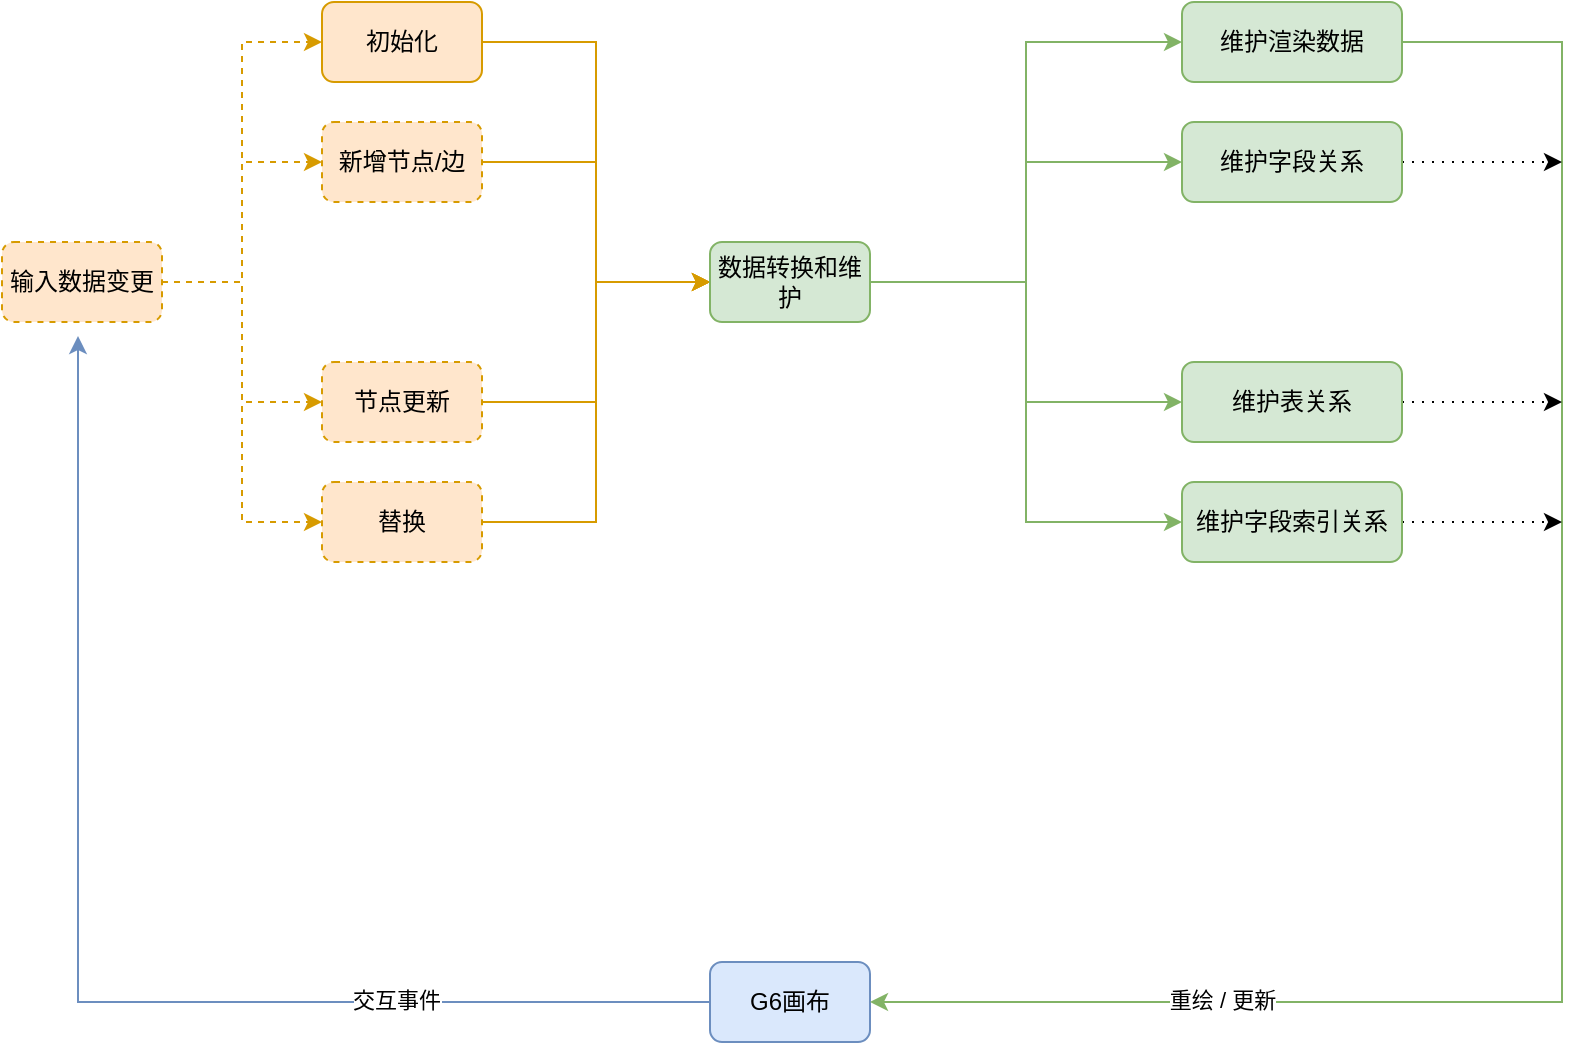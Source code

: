 <mxfile version="24.4.13" type="github">
  <diagram name="第 1 页" id="r4AeaVffeWF3K_019hg-">
    <mxGraphModel dx="1434" dy="1907" grid="1" gridSize="10" guides="1" tooltips="1" connect="1" arrows="1" fold="1" page="1" pageScale="1" pageWidth="827" pageHeight="1169" math="0" shadow="0">
      <root>
        <mxCell id="0" />
        <mxCell id="1" parent="0" />
        <mxCell id="vAUDM6-_s8wgQF7SBCtq-60" style="edgeStyle=orthogonalEdgeStyle;rounded=0;orthogonalLoop=1;jettySize=auto;html=1;exitX=1;exitY=0.5;exitDx=0;exitDy=0;entryX=0;entryY=0.5;entryDx=0;entryDy=0;dashed=1;fillColor=#ffe6cc;strokeColor=#d79b00;" edge="1" parent="1" source="vAUDM6-_s8wgQF7SBCtq-46" target="vAUDM6-_s8wgQF7SBCtq-47">
          <mxGeometry relative="1" as="geometry" />
        </mxCell>
        <mxCell id="vAUDM6-_s8wgQF7SBCtq-61" style="edgeStyle=orthogonalEdgeStyle;rounded=0;orthogonalLoop=1;jettySize=auto;html=1;exitX=1;exitY=0.5;exitDx=0;exitDy=0;entryX=0;entryY=0.5;entryDx=0;entryDy=0;dashed=1;fillColor=#ffe6cc;strokeColor=#d79b00;" edge="1" parent="1" source="vAUDM6-_s8wgQF7SBCtq-46" target="vAUDM6-_s8wgQF7SBCtq-48">
          <mxGeometry relative="1" as="geometry" />
        </mxCell>
        <mxCell id="vAUDM6-_s8wgQF7SBCtq-62" style="edgeStyle=orthogonalEdgeStyle;rounded=0;orthogonalLoop=1;jettySize=auto;html=1;exitX=1;exitY=0.5;exitDx=0;exitDy=0;entryX=0;entryY=0.5;entryDx=0;entryDy=0;dashed=1;fillColor=#ffe6cc;strokeColor=#d79b00;" edge="1" parent="1" source="vAUDM6-_s8wgQF7SBCtq-46" target="vAUDM6-_s8wgQF7SBCtq-49">
          <mxGeometry relative="1" as="geometry" />
        </mxCell>
        <mxCell id="vAUDM6-_s8wgQF7SBCtq-63" style="edgeStyle=orthogonalEdgeStyle;rounded=0;orthogonalLoop=1;jettySize=auto;html=1;exitX=1;exitY=0.5;exitDx=0;exitDy=0;entryX=0;entryY=0.5;entryDx=0;entryDy=0;dashed=1;fillColor=#ffe6cc;strokeColor=#d79b00;" edge="1" parent="1" source="vAUDM6-_s8wgQF7SBCtq-46" target="vAUDM6-_s8wgQF7SBCtq-50">
          <mxGeometry relative="1" as="geometry" />
        </mxCell>
        <mxCell id="vAUDM6-_s8wgQF7SBCtq-46" value="输入数据变更" style="rounded=1;whiteSpace=wrap;html=1;fillColor=#ffe6cc;strokeColor=#d79b00;shadow=0;dashed=1;" vertex="1" parent="1">
          <mxGeometry x="20" y="-1040" width="80" height="40" as="geometry" />
        </mxCell>
        <mxCell id="vAUDM6-_s8wgQF7SBCtq-64" style="edgeStyle=orthogonalEdgeStyle;rounded=0;orthogonalLoop=1;jettySize=auto;html=1;exitX=1;exitY=0.5;exitDx=0;exitDy=0;entryX=0;entryY=0.5;entryDx=0;entryDy=0;fillColor=#ffe6cc;strokeColor=#d79b00;" edge="1" parent="1" source="vAUDM6-_s8wgQF7SBCtq-47" target="vAUDM6-_s8wgQF7SBCtq-57">
          <mxGeometry relative="1" as="geometry" />
        </mxCell>
        <mxCell id="vAUDM6-_s8wgQF7SBCtq-47" value="初始化" style="rounded=1;whiteSpace=wrap;html=1;fillColor=#ffe6cc;strokeColor=#d79b00;shadow=0;gradientColor=none;" vertex="1" parent="1">
          <mxGeometry x="180" y="-1160" width="80" height="40" as="geometry" />
        </mxCell>
        <mxCell id="vAUDM6-_s8wgQF7SBCtq-65" style="edgeStyle=orthogonalEdgeStyle;rounded=0;orthogonalLoop=1;jettySize=auto;html=1;exitX=1;exitY=0.5;exitDx=0;exitDy=0;entryX=0;entryY=0.5;entryDx=0;entryDy=0;fillColor=#ffe6cc;strokeColor=#d79b00;" edge="1" parent="1" source="vAUDM6-_s8wgQF7SBCtq-48" target="vAUDM6-_s8wgQF7SBCtq-57">
          <mxGeometry relative="1" as="geometry" />
        </mxCell>
        <mxCell id="vAUDM6-_s8wgQF7SBCtq-48" value="新增节点/边" style="rounded=1;whiteSpace=wrap;html=1;fillColor=#ffe6cc;strokeColor=#d79b00;shadow=0;dashed=1;" vertex="1" parent="1">
          <mxGeometry x="180" y="-1100" width="80" height="40" as="geometry" />
        </mxCell>
        <mxCell id="vAUDM6-_s8wgQF7SBCtq-66" style="edgeStyle=orthogonalEdgeStyle;rounded=0;orthogonalLoop=1;jettySize=auto;html=1;exitX=1;exitY=0.5;exitDx=0;exitDy=0;entryX=0;entryY=0.5;entryDx=0;entryDy=0;fillColor=#ffe6cc;strokeColor=#d79b00;" edge="1" parent="1" source="vAUDM6-_s8wgQF7SBCtq-49" target="vAUDM6-_s8wgQF7SBCtq-57">
          <mxGeometry relative="1" as="geometry" />
        </mxCell>
        <mxCell id="vAUDM6-_s8wgQF7SBCtq-49" value="节点更新" style="rounded=1;whiteSpace=wrap;html=1;fillColor=#ffe6cc;strokeColor=#d79b00;shadow=0;dashed=1;" vertex="1" parent="1">
          <mxGeometry x="180" y="-980" width="80" height="40" as="geometry" />
        </mxCell>
        <mxCell id="vAUDM6-_s8wgQF7SBCtq-67" style="edgeStyle=orthogonalEdgeStyle;rounded=0;orthogonalLoop=1;jettySize=auto;html=1;exitX=1;exitY=0.5;exitDx=0;exitDy=0;entryX=0;entryY=0.5;entryDx=0;entryDy=0;fillColor=#ffe6cc;strokeColor=#d79b00;" edge="1" parent="1" source="vAUDM6-_s8wgQF7SBCtq-50" target="vAUDM6-_s8wgQF7SBCtq-57">
          <mxGeometry relative="1" as="geometry" />
        </mxCell>
        <mxCell id="vAUDM6-_s8wgQF7SBCtq-50" value="替换" style="rounded=1;whiteSpace=wrap;html=1;fillColor=#ffe6cc;strokeColor=#d79b00;shadow=0;dashed=1;" vertex="1" parent="1">
          <mxGeometry x="180" y="-920" width="80" height="40" as="geometry" />
        </mxCell>
        <mxCell id="vAUDM6-_s8wgQF7SBCtq-51" value="G6&lt;span style=&quot;background-color: initial;&quot;&gt;画布&lt;/span&gt;" style="rounded=1;whiteSpace=wrap;html=1;fillColor=#dae8fc;strokeColor=#6c8ebf;" vertex="1" parent="1">
          <mxGeometry x="374" y="-680" width="80" height="40" as="geometry" />
        </mxCell>
        <mxCell id="vAUDM6-_s8wgQF7SBCtq-83" style="edgeStyle=orthogonalEdgeStyle;rounded=0;orthogonalLoop=1;jettySize=auto;html=1;exitX=1;exitY=0.5;exitDx=0;exitDy=0;entryX=1;entryY=0.5;entryDx=0;entryDy=0;fillColor=#d5e8d4;strokeColor=#82b366;" edge="1" parent="1" source="vAUDM6-_s8wgQF7SBCtq-52" target="vAUDM6-_s8wgQF7SBCtq-51">
          <mxGeometry relative="1" as="geometry">
            <Array as="points">
              <mxPoint x="800" y="-1140" />
              <mxPoint x="800" y="-660" />
            </Array>
          </mxGeometry>
        </mxCell>
        <mxCell id="vAUDM6-_s8wgQF7SBCtq-84" value="重绘 / 更新" style="edgeLabel;html=1;align=center;verticalAlign=middle;resizable=0;points=[];" vertex="1" connectable="0" parent="vAUDM6-_s8wgQF7SBCtq-83">
          <mxGeometry x="0.612" y="-1" relative="1" as="geometry">
            <mxPoint as="offset" />
          </mxGeometry>
        </mxCell>
        <mxCell id="vAUDM6-_s8wgQF7SBCtq-52" value="维护渲染数据" style="rounded=1;whiteSpace=wrap;html=1;fillColor=#d5e8d4;strokeColor=#82b366;" vertex="1" parent="1">
          <mxGeometry x="610" y="-1160" width="110" height="40" as="geometry" />
        </mxCell>
        <mxCell id="vAUDM6-_s8wgQF7SBCtq-93" style="edgeStyle=orthogonalEdgeStyle;rounded=0;orthogonalLoop=1;jettySize=auto;html=1;exitX=1;exitY=0.5;exitDx=0;exitDy=0;dashed=1;dashPattern=1 4;" edge="1" parent="1" source="vAUDM6-_s8wgQF7SBCtq-53">
          <mxGeometry relative="1" as="geometry">
            <mxPoint x="800" y="-1080" as="targetPoint" />
          </mxGeometry>
        </mxCell>
        <mxCell id="vAUDM6-_s8wgQF7SBCtq-53" value="维护字段关系" style="rounded=1;whiteSpace=wrap;html=1;fillColor=#d5e8d4;strokeColor=#82b366;" vertex="1" parent="1">
          <mxGeometry x="610" y="-1100" width="110" height="40" as="geometry" />
        </mxCell>
        <mxCell id="vAUDM6-_s8wgQF7SBCtq-94" style="edgeStyle=orthogonalEdgeStyle;rounded=0;orthogonalLoop=1;jettySize=auto;html=1;exitX=1;exitY=0.5;exitDx=0;exitDy=0;dashed=1;dashPattern=1 4;" edge="1" parent="1" source="vAUDM6-_s8wgQF7SBCtq-54">
          <mxGeometry relative="1" as="geometry">
            <mxPoint x="800" y="-960" as="targetPoint" />
          </mxGeometry>
        </mxCell>
        <mxCell id="vAUDM6-_s8wgQF7SBCtq-54" value="维护表关系" style="rounded=1;whiteSpace=wrap;html=1;fillColor=#d5e8d4;strokeColor=#82b366;" vertex="1" parent="1">
          <mxGeometry x="610" y="-980" width="110" height="40" as="geometry" />
        </mxCell>
        <mxCell id="vAUDM6-_s8wgQF7SBCtq-95" style="edgeStyle=orthogonalEdgeStyle;rounded=0;orthogonalLoop=1;jettySize=auto;html=1;exitX=1;exitY=0.5;exitDx=0;exitDy=0;dashed=1;dashPattern=1 4;" edge="1" parent="1" source="vAUDM6-_s8wgQF7SBCtq-55">
          <mxGeometry relative="1" as="geometry">
            <mxPoint x="800" y="-900" as="targetPoint" />
          </mxGeometry>
        </mxCell>
        <mxCell id="vAUDM6-_s8wgQF7SBCtq-55" value="维护字段索引关系" style="rounded=1;whiteSpace=wrap;html=1;fillColor=#d5e8d4;strokeColor=#82b366;" vertex="1" parent="1">
          <mxGeometry x="610" y="-920" width="110" height="40" as="geometry" />
        </mxCell>
        <mxCell id="vAUDM6-_s8wgQF7SBCtq-68" style="edgeStyle=orthogonalEdgeStyle;rounded=0;orthogonalLoop=1;jettySize=auto;html=1;exitX=1;exitY=0.5;exitDx=0;exitDy=0;entryX=0;entryY=0.5;entryDx=0;entryDy=0;fillColor=#d5e8d4;strokeColor=#82b366;" edge="1" parent="1" source="vAUDM6-_s8wgQF7SBCtq-57" target="vAUDM6-_s8wgQF7SBCtq-52">
          <mxGeometry relative="1" as="geometry" />
        </mxCell>
        <mxCell id="vAUDM6-_s8wgQF7SBCtq-69" style="edgeStyle=orthogonalEdgeStyle;rounded=0;orthogonalLoop=1;jettySize=auto;html=1;exitX=1;exitY=0.5;exitDx=0;exitDy=0;entryX=0;entryY=0.5;entryDx=0;entryDy=0;fillColor=#d5e8d4;strokeColor=#82b366;" edge="1" parent="1" source="vAUDM6-_s8wgQF7SBCtq-57" target="vAUDM6-_s8wgQF7SBCtq-53">
          <mxGeometry relative="1" as="geometry" />
        </mxCell>
        <mxCell id="vAUDM6-_s8wgQF7SBCtq-70" style="edgeStyle=orthogonalEdgeStyle;rounded=0;orthogonalLoop=1;jettySize=auto;html=1;exitX=1;exitY=0.5;exitDx=0;exitDy=0;entryX=0;entryY=0.5;entryDx=0;entryDy=0;fillColor=#d5e8d4;strokeColor=#82b366;" edge="1" parent="1" source="vAUDM6-_s8wgQF7SBCtq-57" target="vAUDM6-_s8wgQF7SBCtq-54">
          <mxGeometry relative="1" as="geometry" />
        </mxCell>
        <mxCell id="vAUDM6-_s8wgQF7SBCtq-71" style="edgeStyle=orthogonalEdgeStyle;rounded=0;orthogonalLoop=1;jettySize=auto;html=1;exitX=1;exitY=0.5;exitDx=0;exitDy=0;entryX=0;entryY=0.5;entryDx=0;entryDy=0;fillColor=#d5e8d4;strokeColor=#82b366;" edge="1" parent="1" source="vAUDM6-_s8wgQF7SBCtq-57" target="vAUDM6-_s8wgQF7SBCtq-55">
          <mxGeometry relative="1" as="geometry" />
        </mxCell>
        <mxCell id="vAUDM6-_s8wgQF7SBCtq-57" value="数据转换和维护" style="rounded=1;whiteSpace=wrap;html=1;fillColor=#d5e8d4;strokeColor=#82b366;" vertex="1" parent="1">
          <mxGeometry x="374" y="-1040" width="80" height="40" as="geometry" />
        </mxCell>
        <mxCell id="vAUDM6-_s8wgQF7SBCtq-85" style="edgeStyle=orthogonalEdgeStyle;rounded=0;orthogonalLoop=1;jettySize=auto;html=1;exitX=0;exitY=0.5;exitDx=0;exitDy=0;entryX=0.475;entryY=1.175;entryDx=0;entryDy=0;entryPerimeter=0;fillColor=#dae8fc;strokeColor=#6c8ebf;" edge="1" parent="1" source="vAUDM6-_s8wgQF7SBCtq-51" target="vAUDM6-_s8wgQF7SBCtq-46">
          <mxGeometry relative="1" as="geometry" />
        </mxCell>
        <mxCell id="vAUDM6-_s8wgQF7SBCtq-86" value="交互事件" style="edgeLabel;html=1;align=center;verticalAlign=middle;resizable=0;points=[];" vertex="1" connectable="0" parent="vAUDM6-_s8wgQF7SBCtq-85">
          <mxGeometry x="-0.516" y="-1" relative="1" as="geometry">
            <mxPoint as="offset" />
          </mxGeometry>
        </mxCell>
      </root>
    </mxGraphModel>
  </diagram>
</mxfile>
